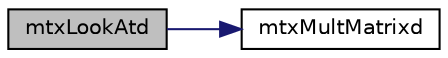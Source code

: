 digraph "mtxLookAtd"
{
 // INTERACTIVE_SVG=YES
  edge [fontname="Helvetica",fontsize="10",labelfontname="Helvetica",labelfontsize="10"];
  node [fontname="Helvetica",fontsize="10",shape=record];
  rankdir="LR";
  Node1 [label="mtxLookAtd",height=0.2,width=0.4,color="black", fillcolor="grey75", style="filled", fontcolor="black"];
  Node1 -> Node2 [color="midnightblue",fontsize="10",style="solid",fontname="Helvetica"];
  Node2 [label="mtxMultMatrixd",height=0.2,width=0.4,color="black", fillcolor="white", style="filled",URL="$mtx_8c.html#a46f08e4d7a5d5cc03290d3a166b723d0"];
}
